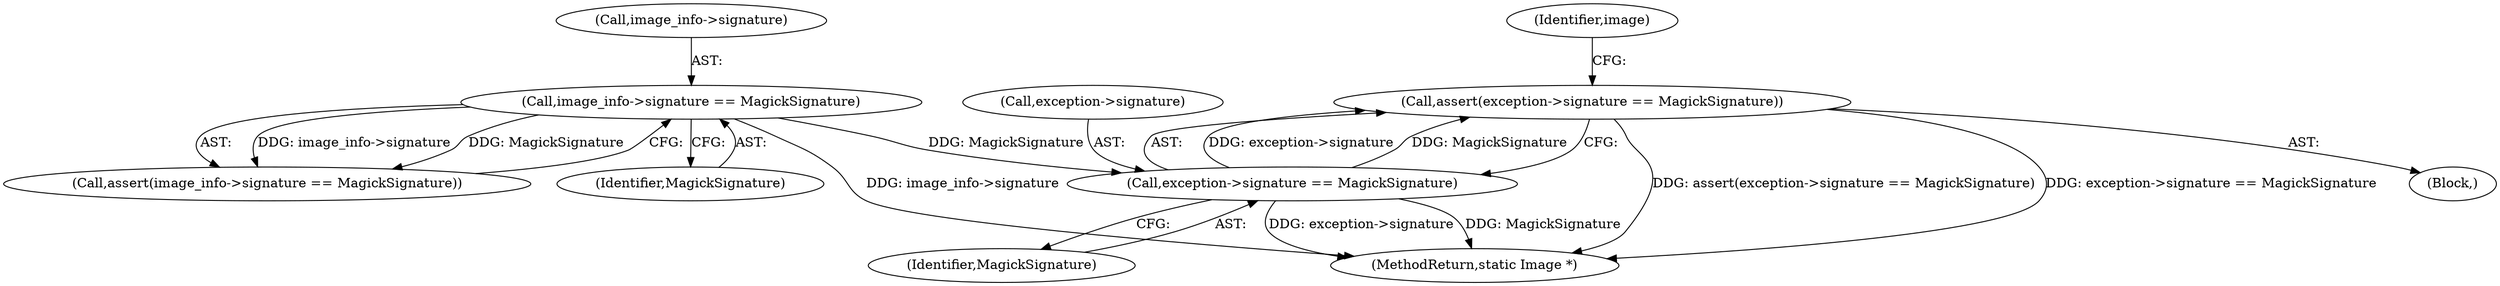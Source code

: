 digraph "0_ImageMagick_0474237508f39c4f783208123431815f1ededb76@API" {
"1000149" [label="(Call,assert(exception->signature == MagickSignature))"];
"1000150" [label="(Call,exception->signature == MagickSignature)"];
"1000123" [label="(Call,image_info->signature == MagickSignature)"];
"1000124" [label="(Call,image_info->signature)"];
"1000122" [label="(Call,assert(image_info->signature == MagickSignature))"];
"1000106" [label="(Block,)"];
"1000150" [label="(Call,exception->signature == MagickSignature)"];
"1000149" [label="(Call,assert(exception->signature == MagickSignature))"];
"1000156" [label="(Identifier,image)"];
"1000151" [label="(Call,exception->signature)"];
"1000154" [label="(Identifier,MagickSignature)"];
"1000127" [label="(Identifier,MagickSignature)"];
"1000123" [label="(Call,image_info->signature == MagickSignature)"];
"1000847" [label="(MethodReturn,static Image *)"];
"1000149" -> "1000106"  [label="AST: "];
"1000149" -> "1000150"  [label="CFG: "];
"1000150" -> "1000149"  [label="AST: "];
"1000156" -> "1000149"  [label="CFG: "];
"1000149" -> "1000847"  [label="DDG: assert(exception->signature == MagickSignature)"];
"1000149" -> "1000847"  [label="DDG: exception->signature == MagickSignature"];
"1000150" -> "1000149"  [label="DDG: exception->signature"];
"1000150" -> "1000149"  [label="DDG: MagickSignature"];
"1000150" -> "1000154"  [label="CFG: "];
"1000151" -> "1000150"  [label="AST: "];
"1000154" -> "1000150"  [label="AST: "];
"1000150" -> "1000847"  [label="DDG: exception->signature"];
"1000150" -> "1000847"  [label="DDG: MagickSignature"];
"1000123" -> "1000150"  [label="DDG: MagickSignature"];
"1000123" -> "1000122"  [label="AST: "];
"1000123" -> "1000127"  [label="CFG: "];
"1000124" -> "1000123"  [label="AST: "];
"1000127" -> "1000123"  [label="AST: "];
"1000122" -> "1000123"  [label="CFG: "];
"1000123" -> "1000847"  [label="DDG: image_info->signature"];
"1000123" -> "1000122"  [label="DDG: image_info->signature"];
"1000123" -> "1000122"  [label="DDG: MagickSignature"];
}
